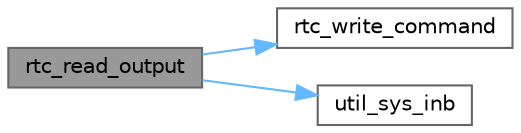 digraph "rtc_read_output"
{
 // LATEX_PDF_SIZE
  bgcolor="transparent";
  edge [fontname=Helvetica,fontsize=10,labelfontname=Helvetica,labelfontsize=10];
  node [fontname=Helvetica,fontsize=10,shape=box,height=0.2,width=0.4];
  rankdir="LR";
  Node1 [id="Node000001",label="rtc_read_output",height=0.2,width=0.4,color="gray40", fillcolor="grey60", style="filled", fontcolor="black",tooltip="Subscribes and enables RTC interrupts."];
  Node1 -> Node2 [id="edge3_Node000001_Node000002",color="steelblue1",style="solid",tooltip=" "];
  Node2 [id="Node000002",label="rtc_write_command",height=0.2,width=0.4,color="grey40", fillcolor="white", style="filled",URL="$rtc_8c.html#a7ea330c66482cd8560b44c1bc502ba7f",tooltip="Writes a command to the RTC."];
  Node1 -> Node3 [id="edge4_Node000001_Node000003",color="steelblue1",style="solid",tooltip=" "];
  Node3 [id="Node000003",label="util_sys_inb",height=0.2,width=0.4,color="grey40", fillcolor="white", style="filled",URL="$utils_8c.html#a79a031a8611f5b2d6afa4158e92b0fb4",tooltip="Function that reads a byte from a given port."];
}

